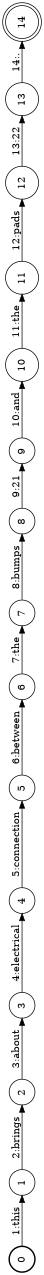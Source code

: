 digraph FST {
rankdir = LR;
size = "8.5,11";
label = "";
center = 1;
orientation = Landscape;
ranksep = "0.4";
nodesep = "0.25";
0 [label = "0", shape = circle, style = bold, fontsize = 14]
	0 -> 1 [label = "1:this", fontsize = 14];
1 [label = "1", shape = circle, style = solid, fontsize = 14]
	1 -> 2 [label = "2:brings", fontsize = 14];
2 [label = "2", shape = circle, style = solid, fontsize = 14]
	2 -> 3 [label = "3:about", fontsize = 14];
3 [label = "3", shape = circle, style = solid, fontsize = 14]
	3 -> 4 [label = "4:electrical", fontsize = 14];
4 [label = "4", shape = circle, style = solid, fontsize = 14]
	4 -> 5 [label = "5:connection", fontsize = 14];
5 [label = "5", shape = circle, style = solid, fontsize = 14]
	5 -> 6 [label = "6:between", fontsize = 14];
6 [label = "6", shape = circle, style = solid, fontsize = 14]
	6 -> 7 [label = "7:the", fontsize = 14];
7 [label = "7", shape = circle, style = solid, fontsize = 14]
	7 -> 8 [label = "8:bumps", fontsize = 14];
8 [label = "8", shape = circle, style = solid, fontsize = 14]
	8 -> 9 [label = "9:21", fontsize = 14];
9 [label = "9", shape = circle, style = solid, fontsize = 14]
	9 -> 10 [label = "10:and", fontsize = 14];
10 [label = "10", shape = circle, style = solid, fontsize = 14]
	10 -> 11 [label = "11:the", fontsize = 14];
11 [label = "11", shape = circle, style = solid, fontsize = 14]
	11 -> 12 [label = "12:pads", fontsize = 14];
12 [label = "12", shape = circle, style = solid, fontsize = 14]
	12 -> 13 [label = "13:22", fontsize = 14];
13 [label = "13", shape = circle, style = solid, fontsize = 14]
	13 -> 14 [label = "14:.", fontsize = 14];
14 [label = "14", shape = doublecircle, style = solid, fontsize = 14]
}
